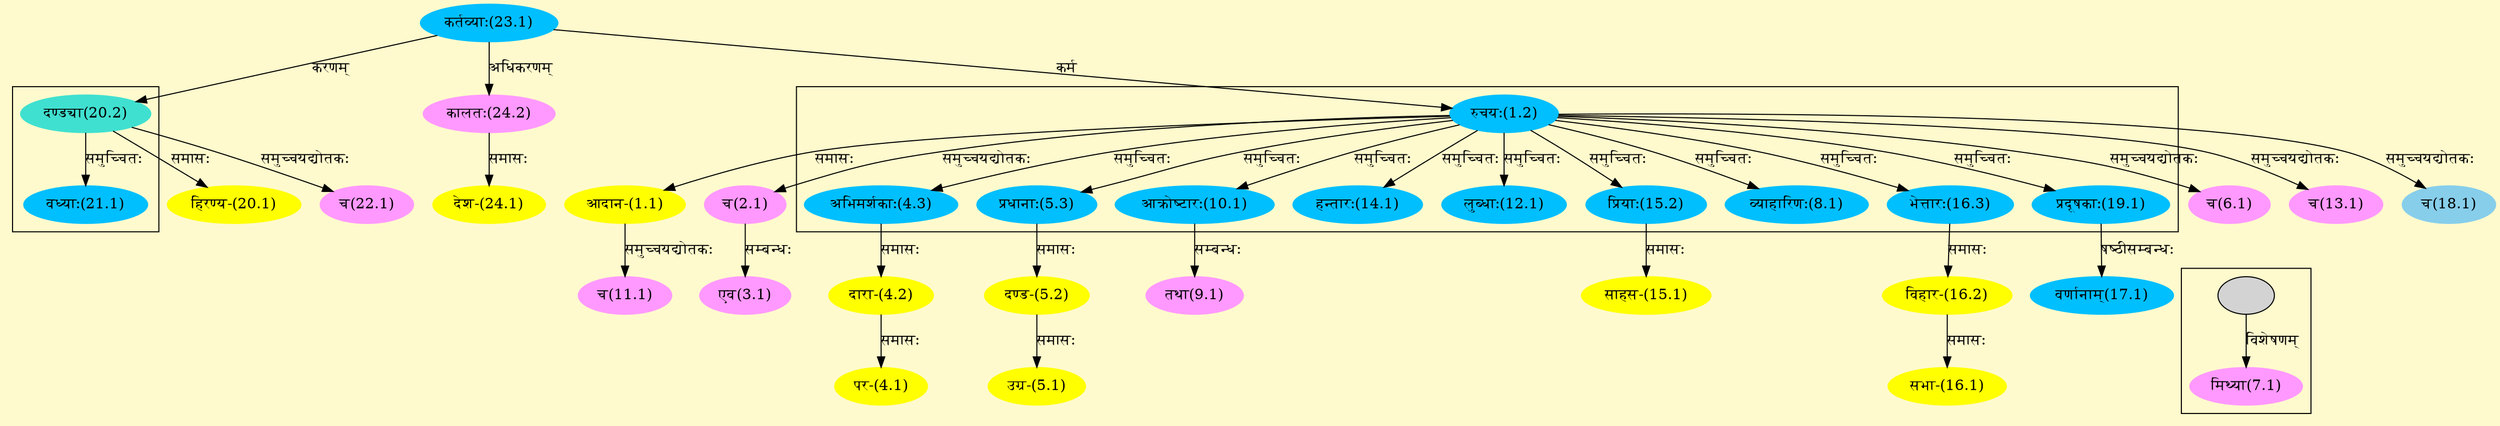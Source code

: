 digraph G{
rankdir=BT;
 compound=true;
 bgcolor="lemonchiffon1";

subgraph cluster_1{
Node4_3 [style=filled, color="#00BFFF" label = "अभिमर्शकाः(4.3)"]
Node1_2 [style=filled, color="#00BFFF" label = "रुचयः(1.2)"]
Node5_3 [style=filled, color="#00BFFF" label = "प्रधानाः(5.3)"]
Node8_1 [style=filled, color="#00BFFF" label = "व्याहारिणः(8.1)"]
Node10_1 [style=filled, color="#00BFFF" label = "आक्रोष्टारः(10.1)"]
Node12_1 [style=filled, color="#00BFFF" label = "लुब्धाः(12.1)"]
Node14_1 [style=filled, color="#00BFFF" label = "हन्तारः(14.1)"]
Node15_2 [style=filled, color="#00BFFF" label = "प्रियाः(15.2)"]
Node16_3 [style=filled, color="#00BFFF" label = "भेत्तारः(16.3)"]
Node19_1 [style=filled, color="#00BFFF" label = "प्रदूषकाः(19.1)"]

}

subgraph cluster_2{
Node7_1 [style=filled, color="#FF99FF" label = "मिथ्या(7.1)"]
Node8_2 [style=filled, color="" label = ""]

}

subgraph cluster_3{
Node21_1 [style=filled, color="#00BFFF" label = "वध्याः(21.1)"]
Node20_2 [style=filled, color="#40E0D0" label = "दण्ड्या(20.2)"]

}
Node1_1 [style=filled, color="#FFFF00" label = "आदान-(1.1)"]
Node1_2 [style=filled, color="#00BFFF" label = "रुचयः(1.2)"]
Node23_1 [style=filled, color="#00BFFF" label = "कर्तव्याः(23.1)"]
Node2_1 [style=filled, color="#FF99FF" label = "च(2.1)"]
Node3_1 [style=filled, color="#FF99FF" label = "एव(3.1)"]
Node4_1 [style=filled, color="#FFFF00" label = "पर-(4.1)"]
Node4_2 [style=filled, color="#FFFF00" label = "दारा-(4.2)"]
Node4_3 [style=filled, color="#00BFFF" label = "अभिमर्शकाः(4.3)"]
Node5_1 [style=filled, color="#FFFF00" label = "उग्र-(5.1)"]
Node5_2 [style=filled, color="#FFFF00" label = "दण्ड-(5.2)"]
Node5_3 [style=filled, color="#00BFFF" label = "प्रधानाः(5.3)"]
Node6_1 [style=filled, color="#FF99FF" label = "च(6.1)"]
Node9_1 [style=filled, color="#FF99FF" label = "तथा(9.1)"]
Node10_1 [style=filled, color="#00BFFF" label = "आक्रोष्टारः(10.1)"]
Node11_1 [style=filled, color="#FF99FF" label = "च(11.1)"]
Node13_1 [style=filled, color="#FF99FF" label = "च(13.1)"]
Node15_1 [style=filled, color="#FFFF00" label = "साहस-(15.1)"]
Node15_2 [style=filled, color="#00BFFF" label = "प्रियाः(15.2)"]
Node16_1 [style=filled, color="#FFFF00" label = "सभा-(16.1)"]
Node16_2 [style=filled, color="#FFFF00" label = "विहार-(16.2)"]
Node16_3 [style=filled, color="#00BFFF" label = "भेत्तारः(16.3)"]
Node17_1 [style=filled, color="#00BFFF" label = "वर्णानाम्(17.1)"]
Node19_1 [style=filled, color="#00BFFF" label = "प्रदूषकाः(19.1)"]
Node18_1 [style=filled, color="#87CEEB" label = "च(18.1)"]
Node20_1 [style=filled, color="#FFFF00" label = "हिरण्य-(20.1)"]
Node20_2 [style=filled, color="#40E0D0" label = "दण्ड्या(20.2)"]
Node22_1 [style=filled, color="#FF99FF" label = "च(22.1)"]
Node24_1 [style=filled, color="#FFFF00" label = "देश-(24.1)"]
Node24_2 [style=filled, color="#FF99FF" label = "कालतः(24.2)"]
/* Start of Relations section */

Node1_1 -> Node1_2 [  label="समासः"  dir="back" ]
Node1_2 -> Node23_1 [  label="कर्म"  dir="back" ]
Node2_1 -> Node1_2 [  label="समुच्चयद्योतकः"  dir="back" ]
Node3_1 -> Node2_1 [  label="सम्बन्धः"  dir="back" ]
Node4_1 -> Node4_2 [  label="समासः"  dir="back" ]
Node4_2 -> Node4_3 [  label="समासः"  dir="back" ]
Node4_3 -> Node1_2 [  label="समुच्चितः"  dir="back" ]
Node5_1 -> Node5_2 [  label="समासः"  dir="back" ]
Node5_2 -> Node5_3 [  label="समासः"  dir="back" ]
Node5_3 -> Node1_2 [  label="समुच्चितः"  dir="back" ]
Node6_1 -> Node1_2 [  label="समुच्चयद्योतकः"  dir="back" ]
Node7_1 -> Node8_2 [  label="विशेषणम्"  dir="back" ]
Node8_1 -> Node1_2 [  label="समुच्चितः"  dir="back" ]
Node9_1 -> Node10_1 [  label="सम्बन्धः"  dir="back" ]
Node10_1 -> Node1_2 [  label="समुच्चितः"  dir="back" ]
Node11_1 -> Node1_1 [  label="समुच्चयद्योतकः"  dir="back" ]
Node12_1 -> Node1_2 [  label="समुच्चितः"  dir="back" ]
Node13_1 -> Node1_2 [  label="समुच्चयद्योतकः"  dir="back" ]
Node14_1 -> Node1_2 [  label="समुच्चितः"  dir="back" ]
Node15_1 -> Node15_2 [  label="समासः"  dir="back" ]
Node15_2 -> Node1_2 [  label="समुच्चितः"  dir="back" ]
Node16_1 -> Node16_2 [  label="समासः"  dir="back" ]
Node16_2 -> Node16_3 [  label="समासः"  dir="back" ]
Node16_3 -> Node1_2 [  label="समुच्चितः"  dir="back" ]
Node17_1 -> Node19_1 [  label="षष्ठीसम्बन्धः"  dir="back" ]
Node18_1 -> Node1_2 [  label="समुच्चयद्योतकः"  dir="back" ]
Node19_1 -> Node1_2 [  label="समुच्चितः"  dir="back" ]
Node20_1 -> Node20_2 [  label="समासः"  dir="back" ]
Node20_2 -> Node23_1 [  label="करणम्"  dir="back" ]
Node21_1 -> Node20_2 [  label="समुच्चितः"  dir="back" ]
Node22_1 -> Node20_2 [  label="समुच्चयद्योतकः"  dir="back" ]
Node24_1 -> Node24_2 [  label="समासः"  dir="back" ]
Node24_2 -> Node23_1 [  label="अधिकरणम्"  dir="back" ]
}
